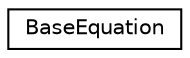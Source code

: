 digraph "Graphical Class Hierarchy"
{
  edge [fontname="Helvetica",fontsize="10",labelfontname="Helvetica",labelfontsize="10"];
  node [fontname="Helvetica",fontsize="10",shape=record];
  rankdir="LR";
  Node0 [label="BaseEquation",height=0.2,width=0.4,color="black", fillcolor="white", style="filled",URL="$classBaseEquation.html"];
}
